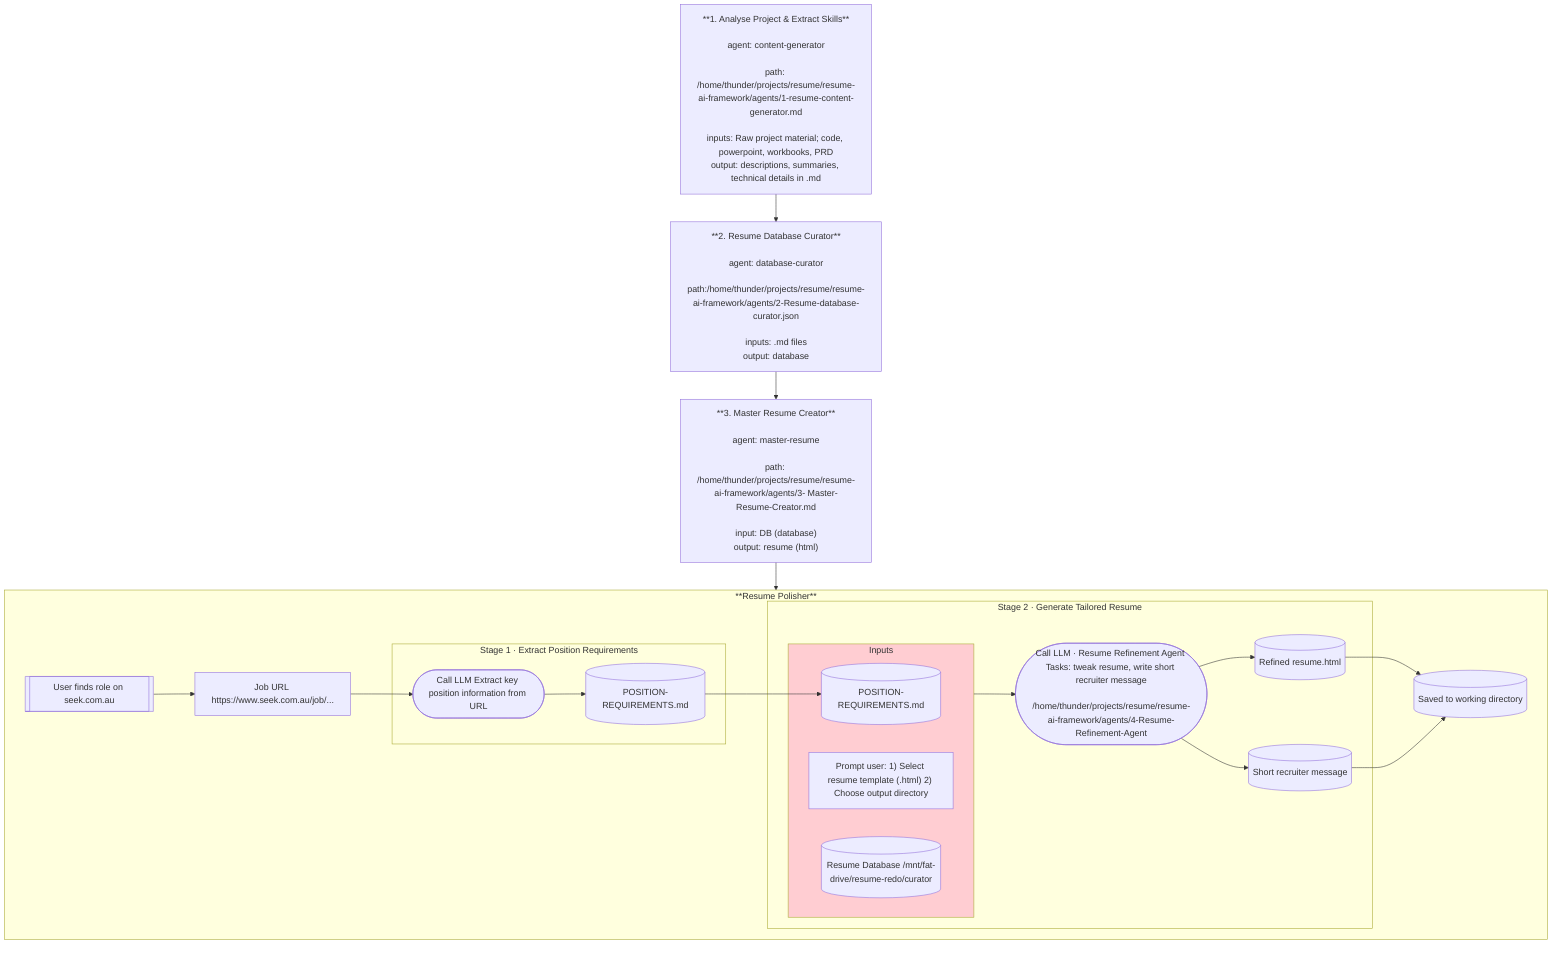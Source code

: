 flowchart TD

    A["
**1. Analyse Project & Extract Skills**

agent: content-generator

path: /home/thunder/projects/resume/resume-ai-framework/agents/1-resume-content-generator.md

inputs: Raw project material; code, powerpoint, workbooks, PRD
output: descriptions, summaries, technical details in .md
    "]
    B["
**2. Resume Database Curator**

agent: database-curator

path:/home/thunder/projects/resume/resume-ai-framework/agents/2-Resume-database-curator.json

inputs: .md files
output: database
    "]
    C["
**3. Master Resume Creator**

agent: master-resume

path: /home/thunder/projects/resume/resume-ai-framework/agents/3- Master-Resume-Creator.md

input: DB (database)
output: resume (html)
    "]

    %% Resume Polisher as subgraph
    subgraph D["**Resume Polisher**"]
      direction LR
      %% Stage 1 - Extract Position Requirements
      subgraph S1["Stage 1 · Extract Position Requirements"]
        direction LR
        S1a(["Call LLM Extract key position information from URL"])
        S1b[("POSITION-REQUIREMENTS.md")]
      end
      %% Inputs for Stage 2
      subgraph S2_inputs["Inputs"]
        direction TB
        S2i1[("POSITION-REQUIREMENTS.md")]
        S2i2["Prompt user: 1) Select resume template (.html) 2) Choose output directory"]
        S2i3[("Resume Database /mnt/fat-drive/resume-redo/curator")]
      end
      %% Stage 2 - Generate Tailored Resume
      subgraph S2["Stage 2 · Generate Tailored Resume"]
        direction LR
        S2_inputs
        S2a(["Call LLM · Resume Refinement Agent Tasks: tweak resume, write short recruiter message<br><br>/home/thunder/projects/resume/resume-ai-framework/agents/4-Resume-Refinement-Agent"])
        S2o1[("Refined resume.html")]
        S2o2[("Short recruiter message")]
        DummyS2[" "]
      end
      %% External connections
      A0[["User finds role on seek.com.au"]] --> A1["Job URL https://www.seek.com.au/job/..."]
      A1 --> S1a
      S1a --> S1b
      S1b --> S2i1
      S2_inputs --> S2a
      S2a --> S2o1 & S2o2
      S2o1 --> O1[("Saved to working directory")]
      S2o2 --> O1

      style S2_inputs fill:#FFCDD2
      style DummyS2 fill:#ffffff00,stroke:#ffffff00
    end

    %% Link the top-level nodes
    A --> B
    B --> C
    C --> D